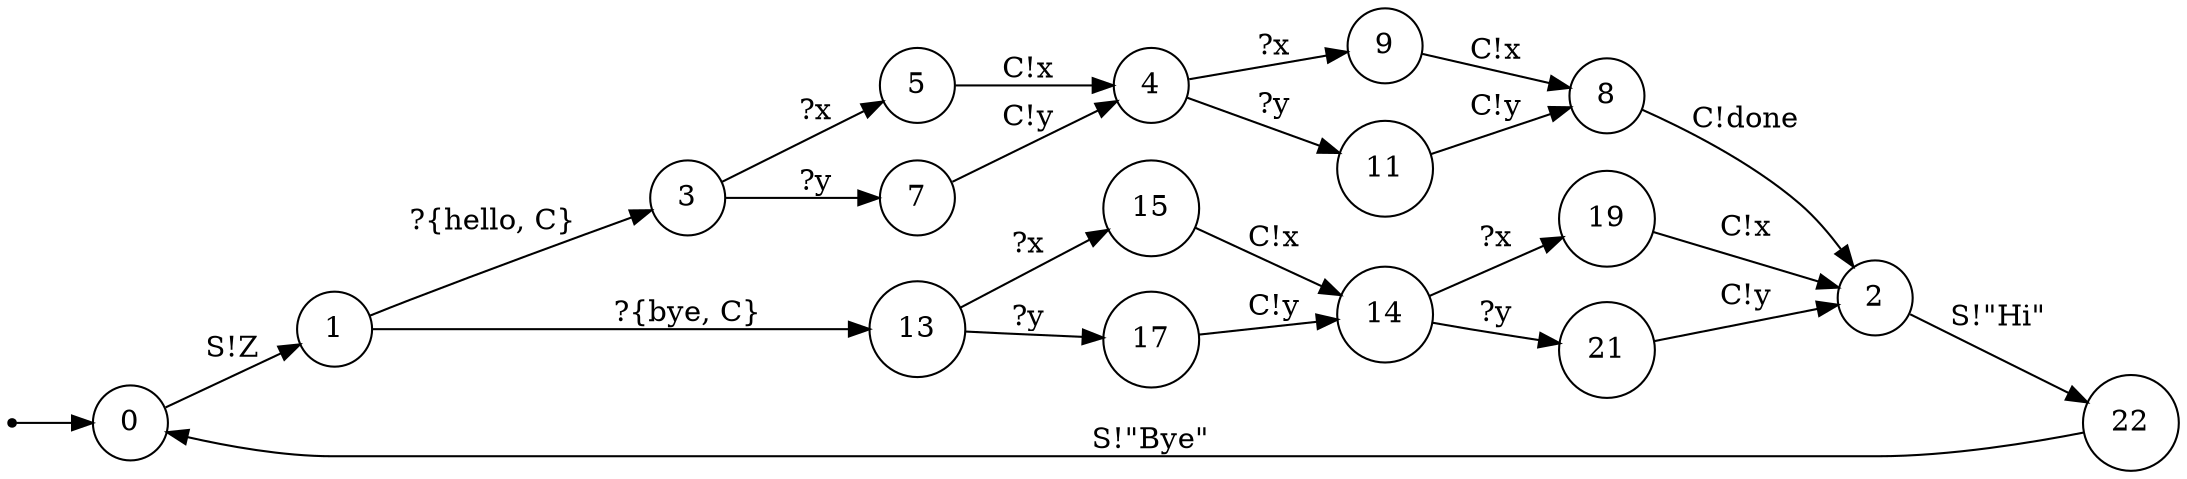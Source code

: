 digraph Communicating_Actor_Automata {

            rankdir=LR;
   size="100, 50"
  node [shape = doublecircle]; 

            node [shape = point]; START;
   node [shape = circle];
   START->0;

            
0 -> 1 [ label = "S!Z"];
1 -> 3 [ label = "?{hello, C}"];
3 -> 5 [ label = "?x"];
5 -> 4 [ label = "C!x"];
3 -> 7 [ label = "?y"];
7 -> 4 [ label = "C!y"];
4 -> 9 [ label = "?x"];
9 -> 8 [ label = "C!x"];
4 -> 11 [ label = "?y"];
11 -> 8 [ label = "C!y"];
8 -> 2 [ label = "C!done"];
1 -> 13 [ label = "?{bye, C}"];
13 -> 15 [ label = "?x"];
15 -> 14 [ label = "C!x"];
13 -> 17 [ label = "?y"];
17 -> 14 [ label = "C!y"];
14 -> 19 [ label = "?x"];
19 -> 2 [ label = "C!x"];
14 -> 21 [ label = "?y"];
21 -> 2 [ label = "C!y"];
2 -> 22 [ label = "S!\"Hi\""];
22 -> 0 [ label = "S!\"Bye\""];
}